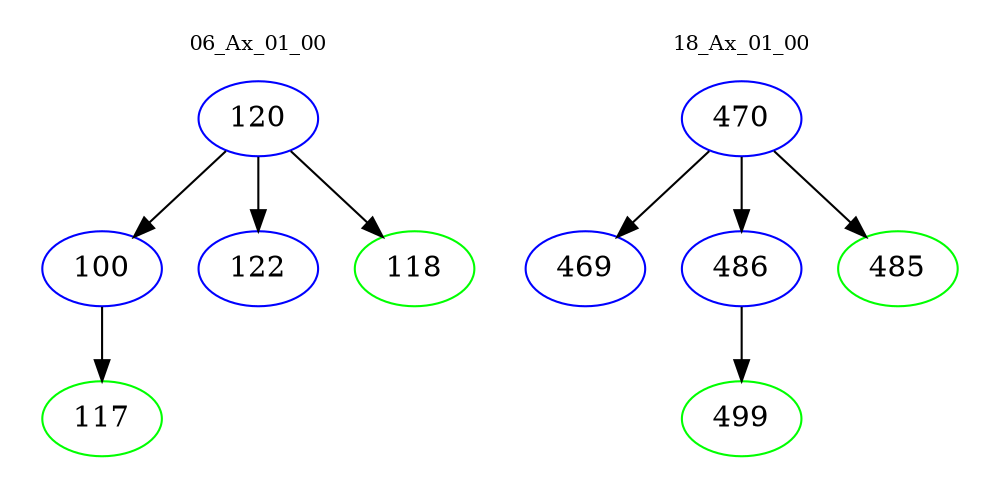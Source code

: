 digraph{
subgraph cluster_0 {
color = white
label = "06_Ax_01_00";
fontsize=10;
T0_120 [label="120", color="blue"]
T0_120 -> T0_100 [color="black"]
T0_100 [label="100", color="blue"]
T0_100 -> T0_117 [color="black"]
T0_117 [label="117", color="green"]
T0_120 -> T0_122 [color="black"]
T0_122 [label="122", color="blue"]
T0_120 -> T0_118 [color="black"]
T0_118 [label="118", color="green"]
}
subgraph cluster_1 {
color = white
label = "18_Ax_01_00";
fontsize=10;
T1_470 [label="470", color="blue"]
T1_470 -> T1_469 [color="black"]
T1_469 [label="469", color="blue"]
T1_470 -> T1_486 [color="black"]
T1_486 [label="486", color="blue"]
T1_486 -> T1_499 [color="black"]
T1_499 [label="499", color="green"]
T1_470 -> T1_485 [color="black"]
T1_485 [label="485", color="green"]
}
}
